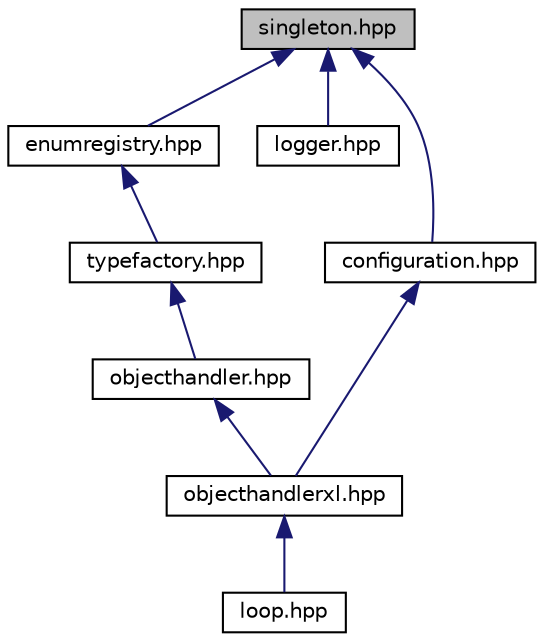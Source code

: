 digraph "singleton.hpp"
{
  edge [fontname="Helvetica",fontsize="10",labelfontname="Helvetica",labelfontsize="10"];
  node [fontname="Helvetica",fontsize="10",shape=record];
  Node6 [label="singleton.hpp",height=0.2,width=0.4,color="black", fillcolor="grey75", style="filled", fontcolor="black"];
  Node6 -> Node7 [dir="back",color="midnightblue",fontsize="10",style="solid",fontname="Helvetica"];
  Node7 [label="enumregistry.hpp",height=0.2,width=0.4,color="black", fillcolor="white", style="filled",URL="$enumregistry_8hpp.html",tooltip="EnumRegistry Classes - Concrete implementations of class Registry. "];
  Node7 -> Node8 [dir="back",color="midnightblue",fontsize="10",style="solid",fontname="Helvetica"];
  Node8 [label="typefactory.hpp",height=0.2,width=0.4,color="black", fillcolor="white", style="filled",URL="$typefactory_8hpp.html",tooltip="Class RegistryManager - Manage access to an Enumeration Registry. "];
  Node8 -> Node9 [dir="back",color="midnightblue",fontsize="10",style="solid",fontname="Helvetica"];
  Node9 [label="objecthandler.hpp",height=0.2,width=0.4,color="black", fillcolor="white", style="filled",URL="$objecthandler_8hpp_source.html"];
  Node9 -> Node10 [dir="back",color="midnightblue",fontsize="10",style="solid",fontname="Helvetica"];
  Node10 [label="objecthandlerxl.hpp",height=0.2,width=0.4,color="black", fillcolor="white", style="filled",URL="$objecthandlerxl_8hpp.html",tooltip="#includes for all functionality in ObjectHandler "];
  Node10 -> Node11 [dir="back",color="midnightblue",fontsize="10",style="solid",fontname="Helvetica"];
  Node11 [label="loop.hpp",height=0.2,width=0.4,color="black", fillcolor="white", style="filled",URL="$loop_8hpp.html",tooltip="Support for Excel functions which loop on an input value. "];
  Node6 -> Node12 [dir="back",color="midnightblue",fontsize="10",style="solid",fontname="Helvetica"];
  Node12 [label="logger.hpp",height=0.2,width=0.4,color="black", fillcolor="white", style="filled",URL="$logger_8hpp.html",tooltip="Logger class wrapper for logging framework. "];
  Node6 -> Node13 [dir="back",color="midnightblue",fontsize="10",style="solid",fontname="Helvetica"];
  Node13 [label="configuration.hpp",height=0.2,width=0.4,color="black", fillcolor="white", style="filled",URL="$configuration_8hpp.html",tooltip="Class Configuration - Global configuration information. "];
  Node13 -> Node10 [dir="back",color="midnightblue",fontsize="10",style="solid",fontname="Helvetica"];
}
